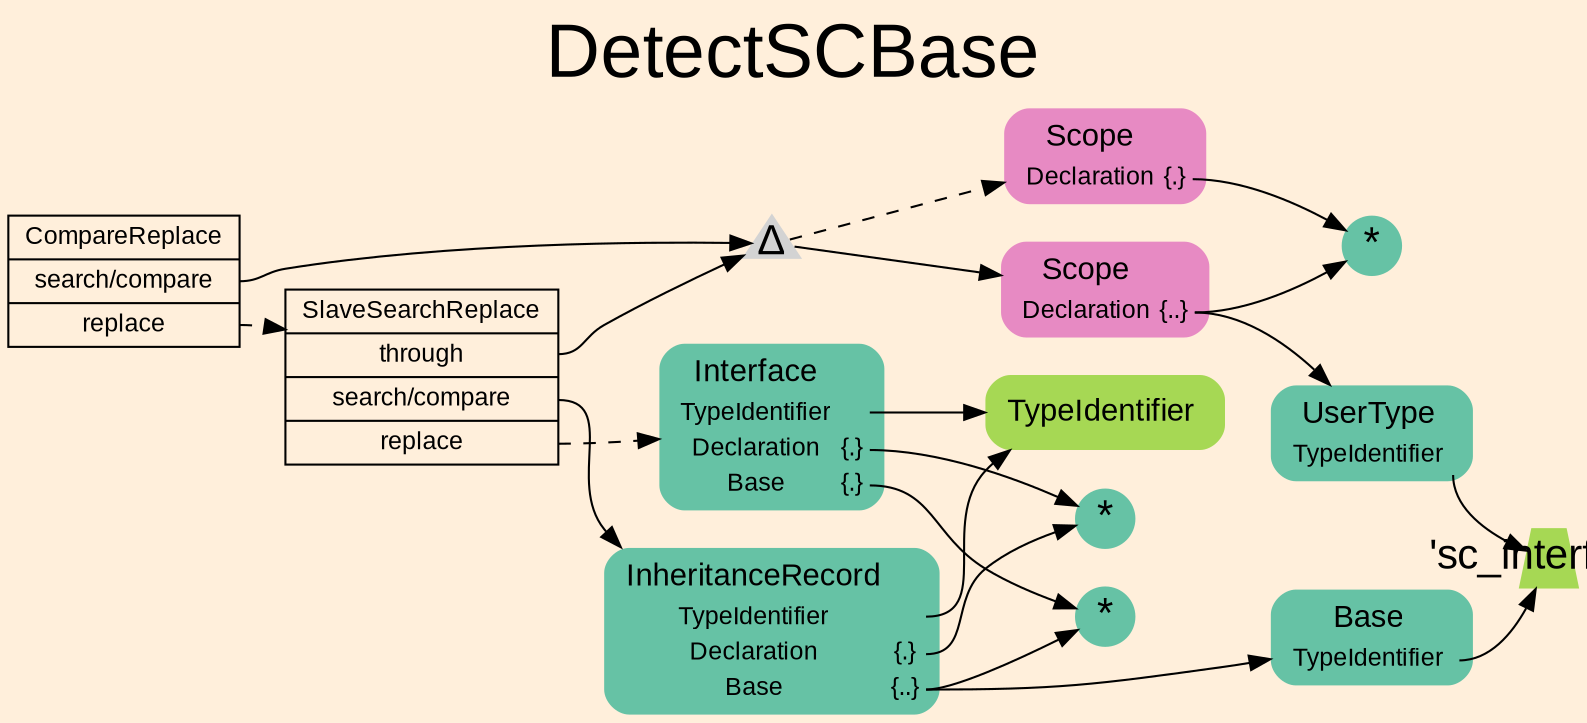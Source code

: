 digraph "DetectSCBase" {
label = "DetectSCBase"
labelloc = t
fontsize = "36"
graph [
    rankdir = "LR"
    ranksep = 0.3
    bgcolor = antiquewhite1
    color = black
    fontcolor = black
    fontname = "Arial"
];
node [
    fontname = "Arial"
];
edge [
    fontname = "Arial"
];

// -------------------- transformation figure --------------------
"CR#B-3-2" [
    // -------- block CR#B-3-2 ----------
    shape = "record"
    fillcolor = antiquewhite1
    label = "<fixed> CompareReplace | <port0> search/compare | <port1> replace"
    style = "filled"
    fontsize = "12"
    color = black
    fontcolor = black
];

"#B-2-22" [
    // -------- block #B-2-22 ----------
    shape = "triangle"
    label = <Δ>
    style = "filled"
    fontsize = "20"
    penwidth = 0.0
    fixedsize = true
    width = 0.4
    height = 0.4
];

"#B-2-23" [
    // -------- block #B-2-23 ----------
    shape = "plaintext"
    fillcolor = "/set28/4"
    label = <<TABLE BORDER="0" CELLBORDER="0" CELLSPACING="0">
     <TR><TD><FONT POINT-SIZE="15.0">Scope</FONT></TD><TD></TD></TR>
     <TR><TD>Declaration</TD><TD PORT="port0">{..}</TD></TR>
    </TABLE>>
    style = "rounded,filled"
    fontsize = "12"
];

"#B-2-25" [
    // -------- block #B-2-25 ----------
    shape = "circle"
    fillcolor = "/set28/1"
    label = <*>
    style = "filled"
    fontsize = "20"
    penwidth = 0.0
    fixedsize = true
    width = 0.4
    height = 0.4
];

"#B-2-28" [
    // -------- block #B-2-28 ----------
    shape = "plaintext"
    fillcolor = "/set28/1"
    label = <<TABLE BORDER="0" CELLBORDER="0" CELLSPACING="0">
     <TR><TD><FONT POINT-SIZE="15.0">UserType</FONT></TD><TD></TD></TR>
     <TR><TD>TypeIdentifier</TD><TD PORT="port0"></TD></TR>
    </TABLE>>
    style = "rounded,filled"
    fontsize = "12"
];

"#B-2-32" [
    // -------- block #B-2-32 ----------
    shape = "trapezium"
    fillcolor = "/set28/5"
    label = <'sc_interface'>
    style = "filled"
    fontsize = "20"
    penwidth = 0.0
    fixedsize = true
    width = 0.4
    height = 0.4
];

"#B-2-24" [
    // -------- block #B-2-24 ----------
    shape = "plaintext"
    fillcolor = "/set28/4"
    label = <<TABLE BORDER="0" CELLBORDER="0" CELLSPACING="0">
     <TR><TD><FONT POINT-SIZE="15.0">Scope</FONT></TD><TD></TD></TR>
     <TR><TD>Declaration</TD><TD PORT="port0">{.}</TD></TR>
    </TABLE>>
    style = "rounded,filled"
    fontsize = "12"
];

"#B-2-33" [
    // -------- block #B-2-33 ----------
    shape = "record"
    fillcolor = antiquewhite1
    label = "<fixed> SlaveSearchReplace | <port0> through | <port1> search/compare | <port2> replace"
    style = "filled"
    fontsize = "12"
    color = black
    fontcolor = black
];

"#B-2-29" [
    // -------- block #B-2-29 ----------
    shape = "plaintext"
    fillcolor = "/set28/1"
    label = <<TABLE BORDER="0" CELLBORDER="0" CELLSPACING="0">
     <TR><TD><FONT POINT-SIZE="15.0">InheritanceRecord</FONT></TD><TD></TD></TR>
     <TR><TD>TypeIdentifier</TD><TD PORT="port0"></TD></TR>
     <TR><TD>Declaration</TD><TD PORT="port1">{.}</TD></TR>
     <TR><TD>Base</TD><TD PORT="port2">{..}</TD></TR>
    </TABLE>>
    style = "rounded,filled"
    fontsize = "12"
];

"#B-2-31" [
    // -------- block #B-2-31 ----------
    shape = "plaintext"
    fillcolor = "/set28/5"
    label = <<TABLE BORDER="0" CELLBORDER="0" CELLSPACING="0">
     <TR><TD><FONT POINT-SIZE="15.0">TypeIdentifier</FONT></TD><TD></TD></TR>
    </TABLE>>
    style = "rounded,filled"
    fontsize = "12"
];

"#B-2-26" [
    // -------- block #B-2-26 ----------
    shape = "circle"
    fillcolor = "/set28/1"
    label = <*>
    style = "filled"
    fontsize = "20"
    penwidth = 0.0
    fixedsize = true
    width = 0.4
    height = 0.4
];

"#B-2-27" [
    // -------- block #B-2-27 ----------
    shape = "circle"
    fillcolor = "/set28/1"
    label = <*>
    style = "filled"
    fontsize = "20"
    penwidth = 0.0
    fixedsize = true
    width = 0.4
    height = 0.4
];

"#B-2-30" [
    // -------- block #B-2-30 ----------
    shape = "plaintext"
    fillcolor = "/set28/1"
    label = <<TABLE BORDER="0" CELLBORDER="0" CELLSPACING="0">
     <TR><TD><FONT POINT-SIZE="15.0">Base</FONT></TD><TD></TD></TR>
     <TR><TD>TypeIdentifier</TD><TD PORT="port0"></TD></TR>
    </TABLE>>
    style = "rounded,filled"
    fontsize = "12"
];

"#B-2-21" [
    // -------- block #B-2-21 ----------
    shape = "plaintext"
    fillcolor = "/set28/1"
    label = <<TABLE BORDER="0" CELLBORDER="0" CELLSPACING="0">
     <TR><TD><FONT POINT-SIZE="15.0">Interface</FONT></TD><TD></TD></TR>
     <TR><TD>TypeIdentifier</TD><TD PORT="port0"></TD></TR>
     <TR><TD>Declaration</TD><TD PORT="port1">{.}</TD></TR>
     <TR><TD>Base</TD><TD PORT="port2">{.}</TD></TR>
    </TABLE>>
    style = "rounded,filled"
    fontsize = "12"
];

"CR#B-3-2":port0 -> "#B-2-22" [
    color = black
    fontcolor = black
];

"CR#B-3-2":port1 -> "#B-2-33" [
    style="dashed"
    color = black
    fontcolor = black
];

"#B-2-22" -> "#B-2-23" [
    color = black
    fontcolor = black
];

"#B-2-22" -> "#B-2-24" [
    style="dashed"
    color = black
    fontcolor = black
];

"#B-2-23":port0 -> "#B-2-25" [
    color = black
    fontcolor = black
];

"#B-2-23":port0 -> "#B-2-28" [
    color = black
    fontcolor = black
];

"#B-2-28":port0 -> "#B-2-32" [
    color = black
    fontcolor = black
];

"#B-2-24":port0 -> "#B-2-25" [
    color = black
    fontcolor = black
];

"#B-2-33":port0 -> "#B-2-22" [
    color = black
    fontcolor = black
];

"#B-2-33":port1 -> "#B-2-29" [
    color = black
    fontcolor = black
];

"#B-2-33":port2 -> "#B-2-21" [
    style="dashed"
    color = black
    fontcolor = black
];

"#B-2-29":port0 -> "#B-2-31" [
    color = black
    fontcolor = black
];

"#B-2-29":port1 -> "#B-2-26" [
    color = black
    fontcolor = black
];

"#B-2-29":port2 -> "#B-2-27" [
    color = black
    fontcolor = black
];

"#B-2-29":port2 -> "#B-2-30" [
    color = black
    fontcolor = black
];

"#B-2-30":port0 -> "#B-2-32" [
    color = black
    fontcolor = black
];

"#B-2-21":port0 -> "#B-2-31" [
    color = black
    fontcolor = black
];

"#B-2-21":port1 -> "#B-2-26" [
    color = black
    fontcolor = black
];

"#B-2-21":port2 -> "#B-2-27" [
    color = black
    fontcolor = black
];


}
